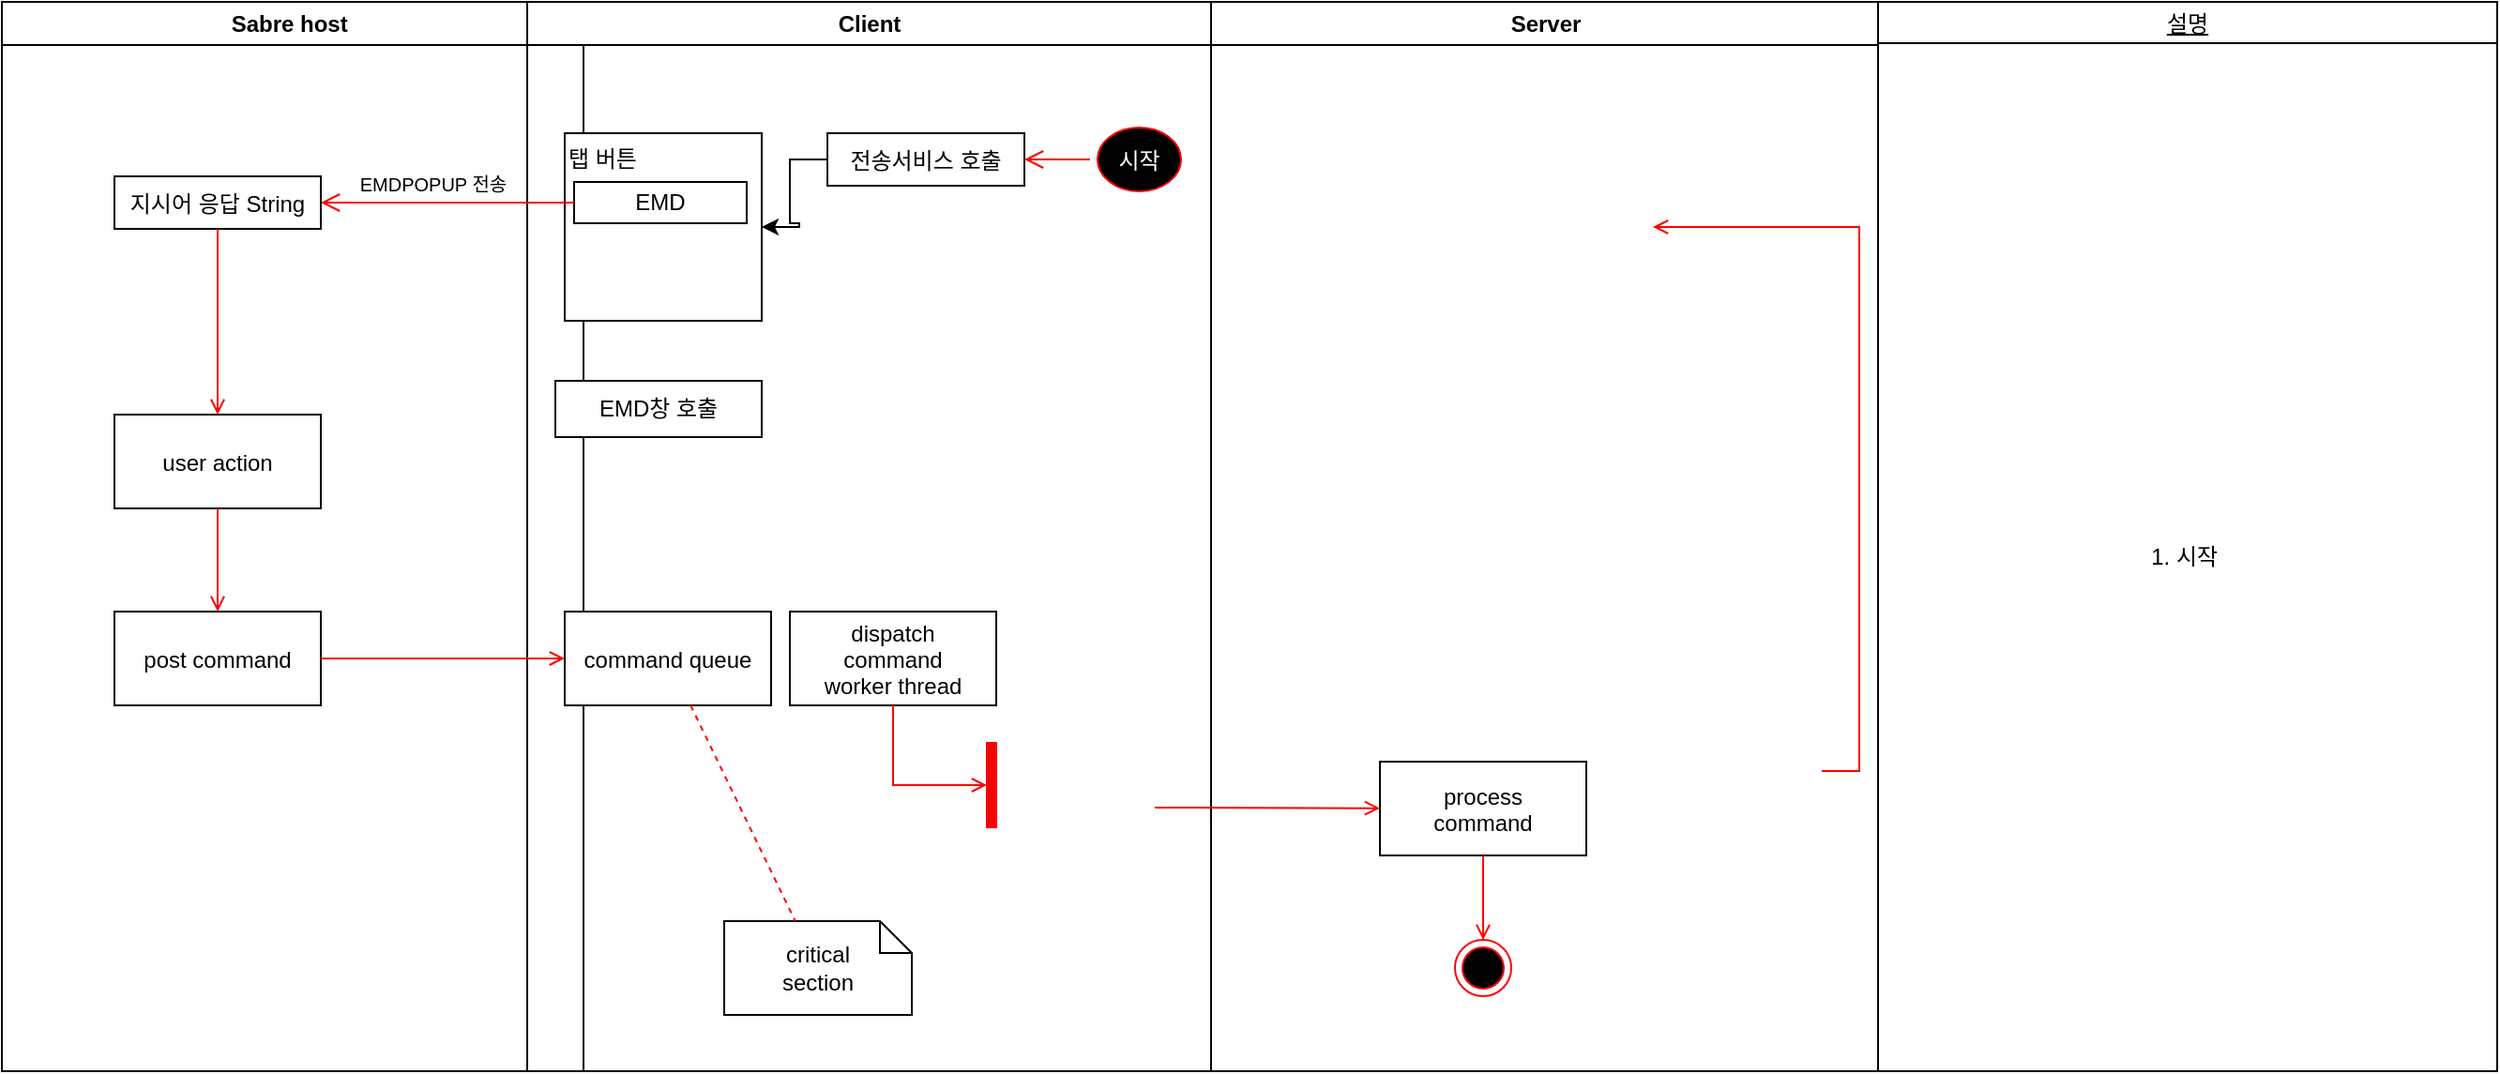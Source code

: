 <mxfile version="22.0.2" type="github">
  <diagram name="Page-1" id="e7e014a7-5840-1c2e-5031-d8a46d1fe8dd">
    <mxGraphModel dx="1434" dy="790" grid="1" gridSize="10" guides="1" tooltips="1" connect="1" arrows="1" fold="1" page="1" pageScale="1" pageWidth="1169" pageHeight="826" background="none" math="0" shadow="0">
      <root>
        <mxCell id="0" />
        <mxCell id="1" parent="0" />
        <mxCell id="2" value="Sabre host " style="swimlane;whiteSpace=wrap" parent="1" vertex="1">
          <mxGeometry x="80" y="128" width="310" height="570" as="geometry" />
        </mxCell>
        <mxCell id="7" value="지시어 응답 String" style="" parent="2" vertex="1">
          <mxGeometry x="60" y="93" width="110" height="28" as="geometry" />
        </mxCell>
        <mxCell id="8" value="user action" style="" parent="2" vertex="1">
          <mxGeometry x="60" y="220" width="110" height="50" as="geometry" />
        </mxCell>
        <mxCell id="9" value="" style="endArrow=open;strokeColor=#FF0000;endFill=1;rounded=0" parent="2" source="7" target="8" edge="1">
          <mxGeometry relative="1" as="geometry" />
        </mxCell>
        <mxCell id="10" value="post command" style="" parent="2" vertex="1">
          <mxGeometry x="60" y="325" width="110" height="50" as="geometry" />
        </mxCell>
        <mxCell id="11" value="" style="endArrow=open;strokeColor=#FF0000;endFill=1;rounded=0" parent="2" source="8" target="10" edge="1">
          <mxGeometry relative="1" as="geometry" />
        </mxCell>
        <mxCell id="6lSSJdkd9sKQMiOpRLFT-60" value="EMDPOPUP 전송" style="text;html=1;strokeColor=none;fillColor=none;align=center;verticalAlign=middle;whiteSpace=wrap;rounded=0;fontSize=10;" vertex="1" parent="2">
          <mxGeometry x="180" y="82" width="100" height="30" as="geometry" />
        </mxCell>
        <mxCell id="3" value="Client" style="swimlane;whiteSpace=wrap" parent="1" vertex="1">
          <mxGeometry x="360" y="128" width="364.5" height="570" as="geometry" />
        </mxCell>
        <mxCell id="13" value="시작" style="ellipse;shape=startState;fillColor=#000000;strokeColor=#ff0000;fontColor=#FFFFFF;" parent="3" vertex="1">
          <mxGeometry x="300" y="63" width="52.5" height="42" as="geometry" />
        </mxCell>
        <mxCell id="14" value="" style="edgeStyle=elbowEdgeStyle;elbow=horizontal;verticalAlign=bottom;endArrow=open;endSize=8;strokeColor=#FF0000;endFill=1;rounded=0" parent="3" source="13" target="15" edge="1">
          <mxGeometry x="40" y="20" as="geometry">
            <mxPoint x="55" y="90" as="targetPoint" />
          </mxGeometry>
        </mxCell>
        <mxCell id="6lSSJdkd9sKQMiOpRLFT-57" value="" style="edgeStyle=orthogonalEdgeStyle;rounded=0;orthogonalLoop=1;jettySize=auto;html=1;" edge="1" parent="3" source="15" target="6lSSJdkd9sKQMiOpRLFT-56">
          <mxGeometry relative="1" as="geometry" />
        </mxCell>
        <mxCell id="15" value="전송서비스 호출" style="" parent="3" vertex="1">
          <mxGeometry x="160" y="70" width="105" height="28" as="geometry" />
        </mxCell>
        <mxCell id="18" value="command queue" style="" parent="3" vertex="1">
          <mxGeometry x="20" y="325" width="110" height="50" as="geometry" />
        </mxCell>
        <mxCell id="30" value="dispatch&#xa;command&#xa;worker thread" style="" parent="3" vertex="1">
          <mxGeometry x="140" y="325" width="110" height="50" as="geometry" />
        </mxCell>
        <mxCell id="31" value="critical&#xa;section" style="shape=note;whiteSpace=wrap;size=17" parent="3" vertex="1">
          <mxGeometry x="105" y="490" width="100" height="50" as="geometry" />
        </mxCell>
        <mxCell id="32" value="" style="endArrow=none;strokeColor=#FF0000;endFill=0;rounded=0;dashed=1" parent="3" source="18" target="31" edge="1">
          <mxGeometry relative="1" as="geometry" />
        </mxCell>
        <mxCell id="34" value="" style="whiteSpace=wrap;strokeColor=#FF0000;fillColor=#FF0000" parent="3" vertex="1">
          <mxGeometry x="245" y="395" width="5" height="45" as="geometry" />
        </mxCell>
        <mxCell id="41" value="" style="edgeStyle=elbowEdgeStyle;elbow=horizontal;entryX=0;entryY=0.5;strokeColor=#FF0000;endArrow=open;endFill=1;rounded=0" parent="3" source="30" target="34" edge="1">
          <mxGeometry width="100" height="100" relative="1" as="geometry">
            <mxPoint x="60" y="480" as="sourcePoint" />
            <mxPoint x="160" y="380" as="targetPoint" />
            <Array as="points">
              <mxPoint x="195" y="400" />
            </Array>
          </mxGeometry>
        </mxCell>
        <mxCell id="6lSSJdkd9sKQMiOpRLFT-50" value="EMD창 호출" style="whiteSpace=wrap;html=1;" vertex="1" parent="3">
          <mxGeometry x="15" y="202" width="110" height="30" as="geometry" />
        </mxCell>
        <mxCell id="6lSSJdkd9sKQMiOpRLFT-56" value="탭 버튼&#xa;" style="align=left;verticalAlign=top;" vertex="1" parent="3">
          <mxGeometry x="20" y="70" width="105" height="100" as="geometry" />
        </mxCell>
        <mxCell id="6lSSJdkd9sKQMiOpRLFT-58" value="EMD" style="rounded=0;whiteSpace=wrap;html=1;" vertex="1" parent="3">
          <mxGeometry x="25" y="96" width="92" height="22" as="geometry" />
        </mxCell>
        <mxCell id="4" value="Server" style="swimlane;whiteSpace=wrap" parent="1" vertex="1">
          <mxGeometry x="724.5" y="128" width="355.5" height="570" as="geometry" />
        </mxCell>
        <mxCell id="33" value="process&#xa;command" style="" parent="4" vertex="1">
          <mxGeometry x="90" y="405" width="110" height="50" as="geometry" />
        </mxCell>
        <mxCell id="37" value="" style="edgeStyle=none;strokeColor=#FF0000;endArrow=open;endFill=1;rounded=0" parent="4" target="33" edge="1">
          <mxGeometry width="100" height="100" relative="1" as="geometry">
            <mxPoint x="-30" y="429.5" as="sourcePoint" />
            <mxPoint x="90" y="429.5" as="targetPoint" />
          </mxGeometry>
        </mxCell>
        <mxCell id="38" value="" style="ellipse;shape=endState;fillColor=#000000;strokeColor=#ff0000" parent="4" vertex="1">
          <mxGeometry x="130" y="500" width="30" height="30" as="geometry" />
        </mxCell>
        <mxCell id="39" value="" style="endArrow=open;strokeColor=#FF0000;endFill=1;rounded=0" parent="4" source="33" target="38" edge="1">
          <mxGeometry relative="1" as="geometry" />
        </mxCell>
        <mxCell id="20" value="" style="endArrow=open;strokeColor=#FF0000;endFill=1;rounded=0" parent="1" source="10" target="18" edge="1">
          <mxGeometry relative="1" as="geometry" />
        </mxCell>
        <mxCell id="6lSSJdkd9sKQMiOpRLFT-41" value="설명" style="swimlane;whiteSpace=wrap;fontStyle=4" vertex="1" parent="1">
          <mxGeometry x="1080" y="128" width="330" height="570" as="geometry" />
        </mxCell>
        <mxCell id="6lSSJdkd9sKQMiOpRLFT-43" value="" style="edgeStyle=elbowEdgeStyle;elbow=horizontal;strokeColor=#FF0000;endArrow=open;endFill=1;rounded=0;entryX=0.25;entryY=0.5;entryPerimeter=0" edge="1" parent="6lSSJdkd9sKQMiOpRLFT-41">
          <mxGeometry width="100" height="100" relative="1" as="geometry">
            <mxPoint x="-30" y="410" as="sourcePoint" />
            <mxPoint x="-120" y="120" as="targetPoint" />
            <Array as="points">
              <mxPoint x="-10" y="135" />
            </Array>
          </mxGeometry>
        </mxCell>
        <mxCell id="6lSSJdkd9sKQMiOpRLFT-48" value="1. 시작&amp;nbsp;" style="whiteSpace=wrap;html=1;" vertex="1" parent="6lSSJdkd9sKQMiOpRLFT-41">
          <mxGeometry y="22" width="330" height="548" as="geometry" />
        </mxCell>
        <mxCell id="6lSSJdkd9sKQMiOpRLFT-59" value="" style="edgeStyle=elbowEdgeStyle;elbow=horizontal;verticalAlign=bottom;endArrow=open;endSize=8;strokeColor=#FF0000;endFill=1;rounded=0;exitX=0;exitY=0.5;exitDx=0;exitDy=0;entryX=1;entryY=0.5;entryDx=0;entryDy=0;" edge="1" parent="1" source="6lSSJdkd9sKQMiOpRLFT-58" target="7">
          <mxGeometry x="40" y="20" as="geometry">
            <mxPoint x="635" y="222" as="targetPoint" />
            <mxPoint x="670" y="222" as="sourcePoint" />
          </mxGeometry>
        </mxCell>
      </root>
    </mxGraphModel>
  </diagram>
</mxfile>
